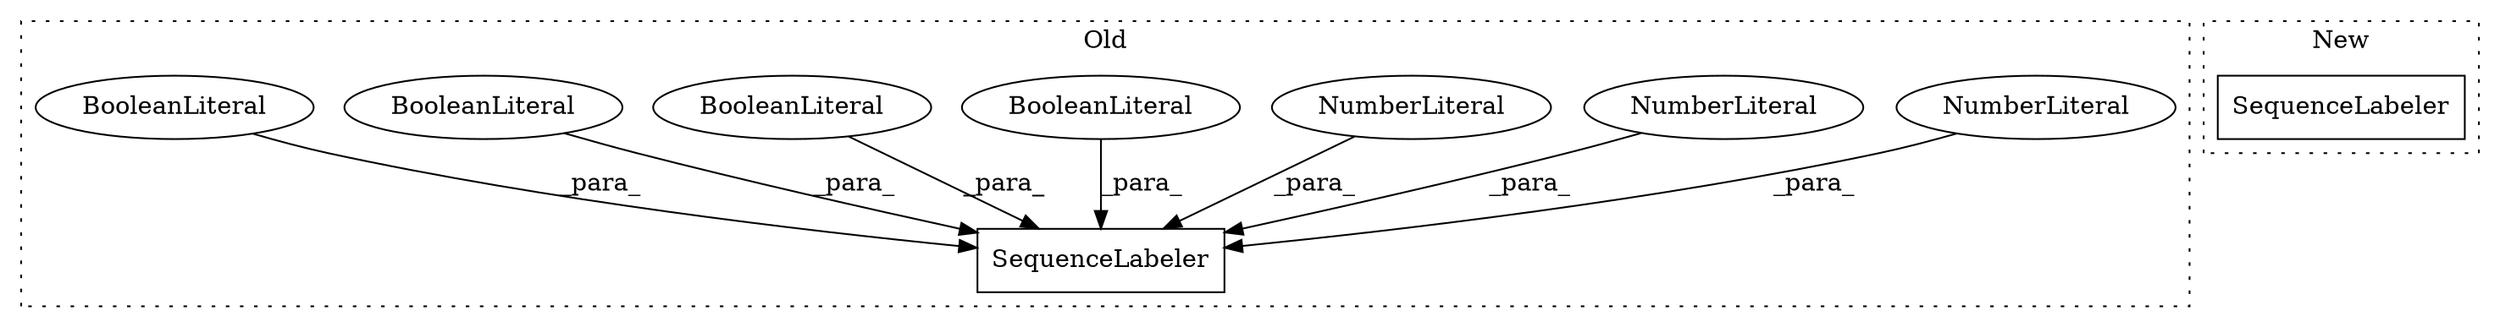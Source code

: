 digraph G {
subgraph cluster0 {
1 [label="SequenceLabeler" a="32" s="3242,3291" l="16,1" shape="box"];
3 [label="NumberLiteral" a="34" s="3266" l="3" shape="ellipse"];
4 [label="NumberLiteral" a="34" s="3262" l="3" shape="ellipse"];
5 [label="NumberLiteral" a="34" s="3258" l="1" shape="ellipse"];
6 [label="BooleanLiteral" a="9" s="3270" l="4" shape="ellipse"];
7 [label="BooleanLiteral" a="9" s="3275" l="5" shape="ellipse"];
8 [label="BooleanLiteral" a="9" s="3281" l="4" shape="ellipse"];
9 [label="BooleanLiteral" a="9" s="3286" l="5" shape="ellipse"];
label = "Old";
style="dotted";
}
subgraph cluster1 {
2 [label="SequenceLabeler" a="32" s="3891,3919" l="16,1" shape="box"];
label = "New";
style="dotted";
}
3 -> 1 [label="_para_"];
4 -> 1 [label="_para_"];
5 -> 1 [label="_para_"];
6 -> 1 [label="_para_"];
7 -> 1 [label="_para_"];
8 -> 1 [label="_para_"];
9 -> 1 [label="_para_"];
}